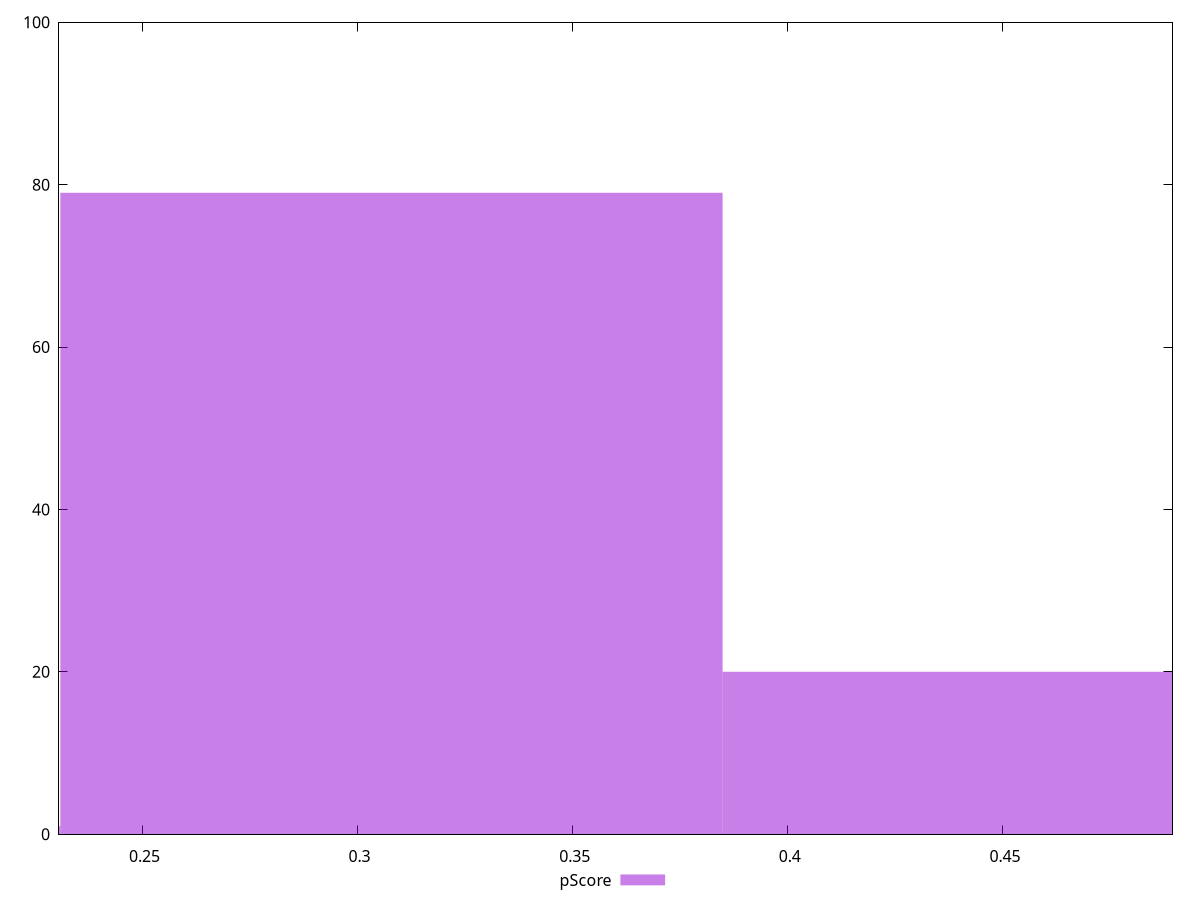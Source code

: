 reset

$pScore <<EOF
0.30786685557628696 79
0.46180028336443046 20
0.15393342778814348 1
EOF

set key outside below
set boxwidth 0.15393342778814348
set xrange [0.23058823529411765:0.4894117647058824]
set yrange [0:100]
set trange [0:100]
set style fill transparent solid 0.5 noborder
set terminal svg size 640, 490 enhanced background rgb 'white'
set output "report_00013_2021-02-09T12-04-24.940Z/uses-text-compression/samples/pages+cached+noadtech/pScore/histogram.svg"

plot $pScore title "pScore" with boxes

reset
